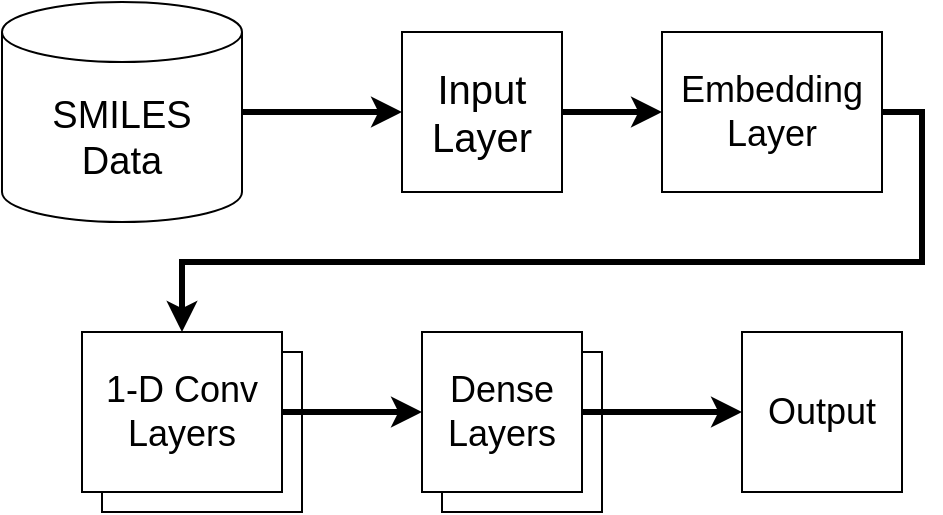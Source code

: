 <mxfile version="14.4.8" type="google"><diagram id="O4enaAtr4dYjAPiwl_Tf" name="Page-1"><mxGraphModel dx="1368" dy="754" grid="1" gridSize="10" guides="1" tooltips="1" connect="1" arrows="1" fold="1" page="1" pageScale="1" pageWidth="1100" pageHeight="850" math="0" shadow="0"><root><mxCell id="0"/><mxCell id="1" parent="0"/><mxCell id="gcSnIWpzOnd3W0TJLrDF-15" value="&lt;div style=&quot;font-size: 18px;&quot;&gt;Dense&lt;/div&gt;&lt;div style=&quot;font-size: 18px;&quot;&gt;Layers&lt;br style=&quot;font-size: 18px;&quot;&gt;&lt;/div&gt;" style="whiteSpace=wrap;html=1;aspect=fixed;fontSize=18;" vertex="1" parent="1"><mxGeometry x="280" y="430" width="80" height="80" as="geometry"/></mxCell><mxCell id="gcSnIWpzOnd3W0TJLrDF-14" value="&lt;div style=&quot;font-size: 18px&quot;&gt;1-D Conv&lt;/div&gt;&lt;div style=&quot;font-size: 18px&quot;&gt;Layers&lt;br&gt;&lt;/div&gt;" style="whiteSpace=wrap;html=1;" vertex="1" parent="1"><mxGeometry x="110" y="430" width="100" height="80" as="geometry"/></mxCell><mxCell id="gcSnIWpzOnd3W0TJLrDF-8" style="edgeStyle=orthogonalEdgeStyle;rounded=0;orthogonalLoop=1;jettySize=auto;html=1;exitX=1;exitY=0.5;exitDx=0;exitDy=0;exitPerimeter=0;entryX=0;entryY=0.5;entryDx=0;entryDy=0;fontSize=18;strokeWidth=3;" edge="1" parent="1" source="gcSnIWpzOnd3W0TJLrDF-1" target="gcSnIWpzOnd3W0TJLrDF-2"><mxGeometry relative="1" as="geometry"/></mxCell><mxCell id="gcSnIWpzOnd3W0TJLrDF-1" value="&lt;div style=&quot;font-size: 19px&quot;&gt;&lt;font style=&quot;font-size: 19px&quot;&gt;SMILES &lt;br&gt;&lt;/font&gt;&lt;/div&gt;&lt;div style=&quot;font-size: 19px&quot;&gt;&lt;font style=&quot;font-size: 19px&quot;&gt;Data&lt;/font&gt;&lt;br&gt;&lt;/div&gt;" style="shape=cylinder3;whiteSpace=wrap;html=1;boundedLbl=1;backgroundOutline=1;size=15;" vertex="1" parent="1"><mxGeometry x="60" y="255" width="120" height="110" as="geometry"/></mxCell><mxCell id="gcSnIWpzOnd3W0TJLrDF-9" style="edgeStyle=orthogonalEdgeStyle;rounded=0;orthogonalLoop=1;jettySize=auto;html=1;exitX=1;exitY=0.5;exitDx=0;exitDy=0;entryX=0;entryY=0.5;entryDx=0;entryDy=0;fontSize=18;strokeWidth=3;" edge="1" parent="1" source="gcSnIWpzOnd3W0TJLrDF-2" target="gcSnIWpzOnd3W0TJLrDF-3"><mxGeometry relative="1" as="geometry"/></mxCell><mxCell id="gcSnIWpzOnd3W0TJLrDF-2" value="&lt;div style=&quot;font-size: 20px;&quot;&gt;Input&lt;/div&gt;&lt;div style=&quot;font-size: 20px;&quot;&gt;Layer&lt;br style=&quot;font-size: 20px;&quot;&gt;&lt;/div&gt;" style="whiteSpace=wrap;html=1;aspect=fixed;fontSize=20;" vertex="1" parent="1"><mxGeometry x="260" y="270" width="80" height="80" as="geometry"/></mxCell><mxCell id="gcSnIWpzOnd3W0TJLrDF-11" style="edgeStyle=orthogonalEdgeStyle;rounded=0;orthogonalLoop=1;jettySize=auto;html=1;exitX=1;exitY=0.5;exitDx=0;exitDy=0;fontSize=18;strokeWidth=3;" edge="1" parent="1" source="gcSnIWpzOnd3W0TJLrDF-3" target="gcSnIWpzOnd3W0TJLrDF-5"><mxGeometry relative="1" as="geometry"/></mxCell><mxCell id="gcSnIWpzOnd3W0TJLrDF-3" value="&lt;div style=&quot;font-size: 18px;&quot;&gt;Embedding&lt;/div&gt;&lt;div style=&quot;font-size: 18px;&quot;&gt;Layer&lt;br style=&quot;font-size: 18px;&quot;&gt;&lt;/div&gt;" style="whiteSpace=wrap;html=1;fontSize=18;" vertex="1" parent="1"><mxGeometry x="390" y="270" width="110" height="80" as="geometry"/></mxCell><mxCell id="gcSnIWpzOnd3W0TJLrDF-12" style="edgeStyle=orthogonalEdgeStyle;rounded=0;orthogonalLoop=1;jettySize=auto;html=1;exitX=1;exitY=0.5;exitDx=0;exitDy=0;fontSize=18;strokeWidth=3;" edge="1" parent="1" source="gcSnIWpzOnd3W0TJLrDF-5" target="gcSnIWpzOnd3W0TJLrDF-6"><mxGeometry relative="1" as="geometry"/></mxCell><mxCell id="gcSnIWpzOnd3W0TJLrDF-5" value="&lt;div style=&quot;font-size: 18px&quot;&gt;1-D Conv&lt;/div&gt;&lt;div style=&quot;font-size: 18px&quot;&gt;Layers&lt;br&gt;&lt;/div&gt;" style="whiteSpace=wrap;html=1;" vertex="1" parent="1"><mxGeometry x="100" y="420" width="100" height="80" as="geometry"/></mxCell><mxCell id="gcSnIWpzOnd3W0TJLrDF-13" style="edgeStyle=orthogonalEdgeStyle;rounded=0;orthogonalLoop=1;jettySize=auto;html=1;exitX=1;exitY=0.5;exitDx=0;exitDy=0;entryX=0;entryY=0.5;entryDx=0;entryDy=0;fontSize=18;strokeWidth=3;" edge="1" parent="1" source="gcSnIWpzOnd3W0TJLrDF-6" target="gcSnIWpzOnd3W0TJLrDF-7"><mxGeometry relative="1" as="geometry"/></mxCell><mxCell id="gcSnIWpzOnd3W0TJLrDF-6" value="&lt;div style=&quot;font-size: 18px;&quot;&gt;Dense&lt;/div&gt;&lt;div style=&quot;font-size: 18px;&quot;&gt;Layers&lt;br style=&quot;font-size: 18px;&quot;&gt;&lt;/div&gt;" style="whiteSpace=wrap;html=1;aspect=fixed;fontSize=18;" vertex="1" parent="1"><mxGeometry x="270" y="420" width="80" height="80" as="geometry"/></mxCell><mxCell id="gcSnIWpzOnd3W0TJLrDF-7" value="Output" style="whiteSpace=wrap;html=1;aspect=fixed;fontSize=18;" vertex="1" parent="1"><mxGeometry x="430" y="420" width="80" height="80" as="geometry"/></mxCell></root></mxGraphModel></diagram></mxfile>